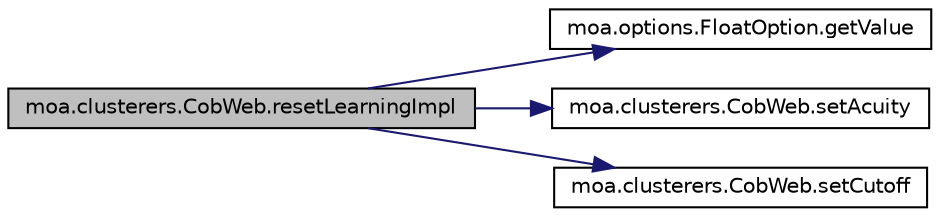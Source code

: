 digraph G
{
  edge [fontname="Helvetica",fontsize="10",labelfontname="Helvetica",labelfontsize="10"];
  node [fontname="Helvetica",fontsize="10",shape=record];
  rankdir=LR;
  Node1 [label="moa.clusterers.CobWeb.resetLearningImpl",height=0.2,width=0.4,color="black", fillcolor="grey75", style="filled" fontcolor="black"];
  Node1 -> Node2 [color="midnightblue",fontsize="10",style="solid",fontname="Helvetica"];
  Node2 [label="moa.options.FloatOption.getValue",height=0.2,width=0.4,color="black", fillcolor="white", style="filled",URL="$classmoa_1_1options_1_1FloatOption.html#a0e606a62f4ece232aa8f8cb04bb7f1cf"];
  Node1 -> Node3 [color="midnightblue",fontsize="10",style="solid",fontname="Helvetica"];
  Node3 [label="moa.clusterers.CobWeb.setAcuity",height=0.2,width=0.4,color="black", fillcolor="white", style="filled",URL="$classmoa_1_1clusterers_1_1CobWeb.html#a17bbdd11adbfef2811f4797c6a4064a8",tooltip="set the acuity."];
  Node1 -> Node4 [color="midnightblue",fontsize="10",style="solid",fontname="Helvetica"];
  Node4 [label="moa.clusterers.CobWeb.setCutoff",height=0.2,width=0.4,color="black", fillcolor="white", style="filled",URL="$classmoa_1_1clusterers_1_1CobWeb.html#aca9accdac4e982638eb959eed15aec8c",tooltip="set the cutoff"];
}
